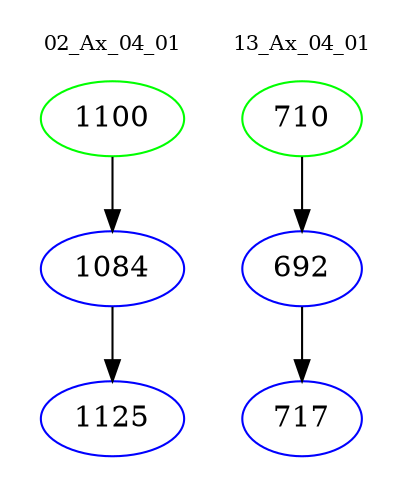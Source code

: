 digraph{
subgraph cluster_0 {
color = white
label = "02_Ax_04_01";
fontsize=10;
T0_1100 [label="1100", color="green"]
T0_1100 -> T0_1084 [color="black"]
T0_1084 [label="1084", color="blue"]
T0_1084 -> T0_1125 [color="black"]
T0_1125 [label="1125", color="blue"]
}
subgraph cluster_1 {
color = white
label = "13_Ax_04_01";
fontsize=10;
T1_710 [label="710", color="green"]
T1_710 -> T1_692 [color="black"]
T1_692 [label="692", color="blue"]
T1_692 -> T1_717 [color="black"]
T1_717 [label="717", color="blue"]
}
}
